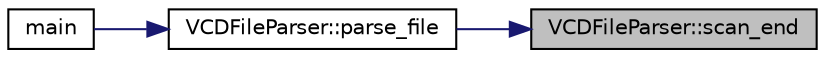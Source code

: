 digraph "VCDFileParser::scan_end"
{
 // INTERACTIVE_SVG=YES
 // LATEX_PDF_SIZE
  edge [fontname="Helvetica",fontsize="10",labelfontname="Helvetica",labelfontsize="10"];
  node [fontname="Helvetica",fontsize="10",shape=record];
  rankdir="RL";
  Node1 [label="VCDFileParser::scan_end",height=0.2,width=0.4,color="black", fillcolor="grey75", style="filled", fontcolor="black",tooltip="Utility function for stopping parsing."];
  Node1 -> Node2 [dir="back",color="midnightblue",fontsize="10",style="solid",fontname="Helvetica"];
  Node2 [label="VCDFileParser::parse_file",height=0.2,width=0.4,color="black", fillcolor="white", style="filled",URL="$classVCDFileParser.html#a2733fcd933090ee0cde34adb098abc99",tooltip="Parse the suppled file."];
  Node2 -> Node3 [dir="back",color="midnightblue",fontsize="10",style="solid",fontname="Helvetica"];
  Node3 [label="main",height=0.2,width=0.4,color="black", fillcolor="white", style="filled",URL="$VCDStandalone_8cpp.html#a3c04138a5bfe5d72780bb7e82a18e627",tooltip="Standalone test function to allow testing of the VCD file parser."];
}
